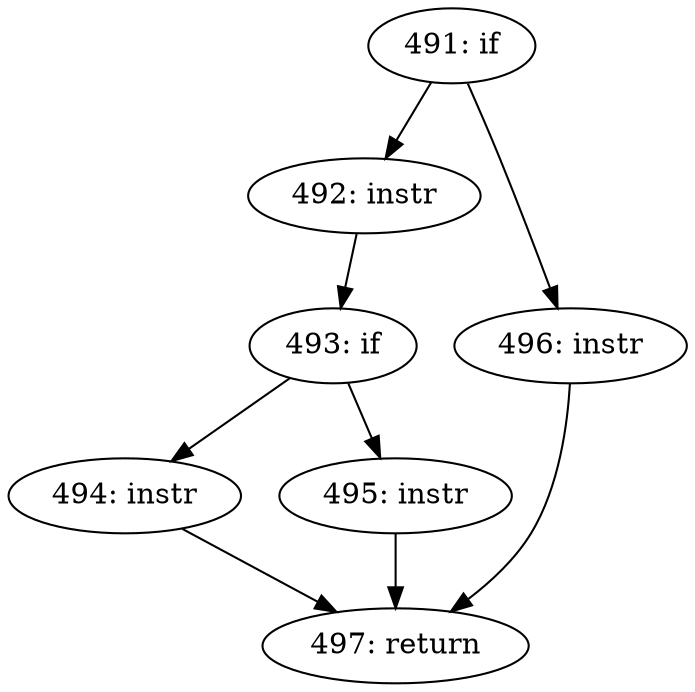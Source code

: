 digraph CFG_tcp_stream_is_thin {
491 [label="491: if"]
	491 -> 492
	491 -> 496
492 [label="492: instr"]
	492 -> 493
493 [label="493: if"]
	493 -> 494
	493 -> 495
494 [label="494: instr"]
	494 -> 497
495 [label="495: instr"]
	495 -> 497
496 [label="496: instr"]
	496 -> 497
497 [label="497: return"]
	
}
